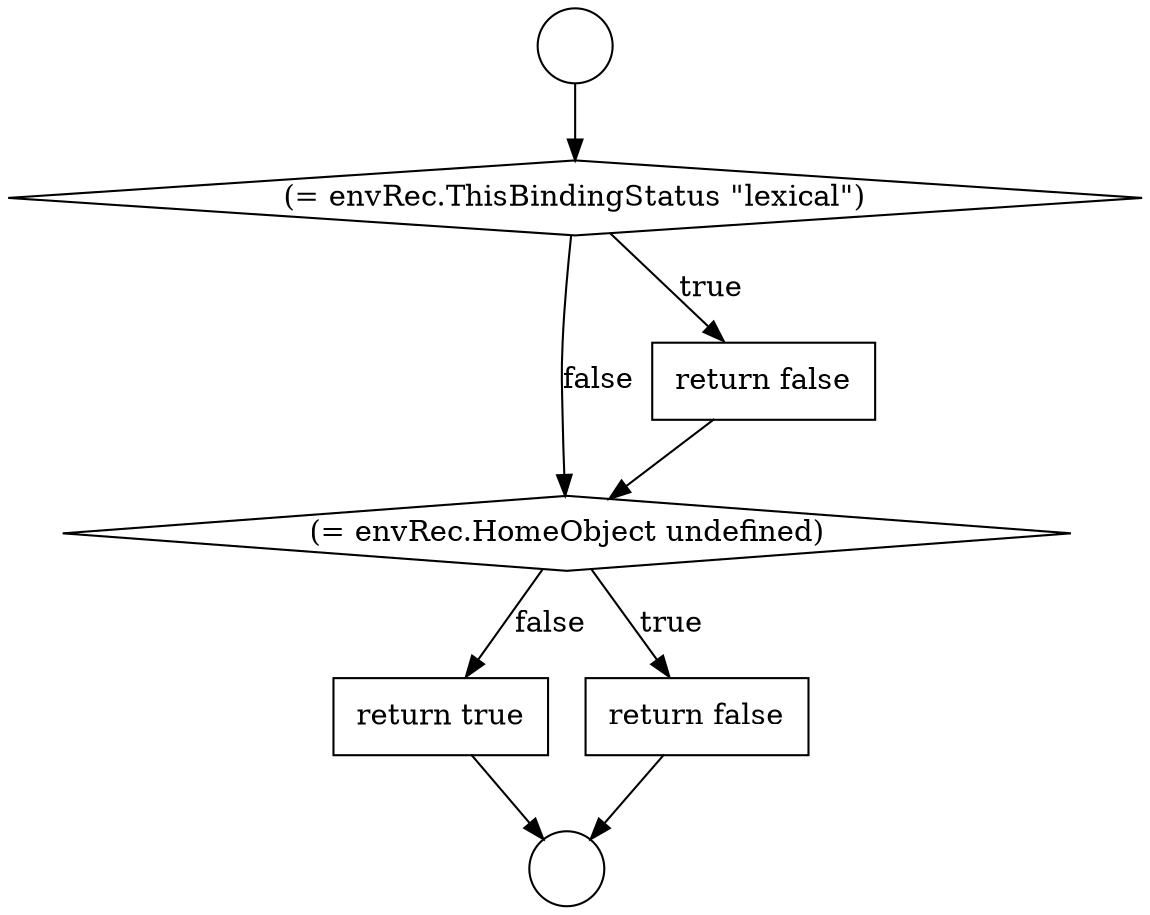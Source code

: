 digraph {
  node1158 [shape=circle label=" " color="black" fillcolor="white" style=filled]
  node1164 [shape=none, margin=0, label=<<font color="black">
    <table border="0" cellborder="1" cellspacing="0" cellpadding="10">
      <tr><td align="left">return true</td></tr>
    </table>
  </font>> color="black" fillcolor="white" style=filled]
  node1163 [shape=none, margin=0, label=<<font color="black">
    <table border="0" cellborder="1" cellspacing="0" cellpadding="10">
      <tr><td align="left">return false</td></tr>
    </table>
  </font>> color="black" fillcolor="white" style=filled]
  node1159 [shape=circle label=" " color="black" fillcolor="white" style=filled]
  node1160 [shape=diamond, label=<<font color="black">(= envRec.ThisBindingStatus &quot;lexical&quot;)</font>> color="black" fillcolor="white" style=filled]
  node1162 [shape=diamond, label=<<font color="black">(= envRec.HomeObject undefined)</font>> color="black" fillcolor="white" style=filled]
  node1161 [shape=none, margin=0, label=<<font color="black">
    <table border="0" cellborder="1" cellspacing="0" cellpadding="10">
      <tr><td align="left">return false</td></tr>
    </table>
  </font>> color="black" fillcolor="white" style=filled]
  node1160 -> node1161 [label=<<font color="black">true</font>> color="black"]
  node1160 -> node1162 [label=<<font color="black">false</font>> color="black"]
  node1161 -> node1162 [ color="black"]
  node1162 -> node1163 [label=<<font color="black">true</font>> color="black"]
  node1162 -> node1164 [label=<<font color="black">false</font>> color="black"]
  node1163 -> node1159 [ color="black"]
  node1164 -> node1159 [ color="black"]
  node1158 -> node1160 [ color="black"]
}
